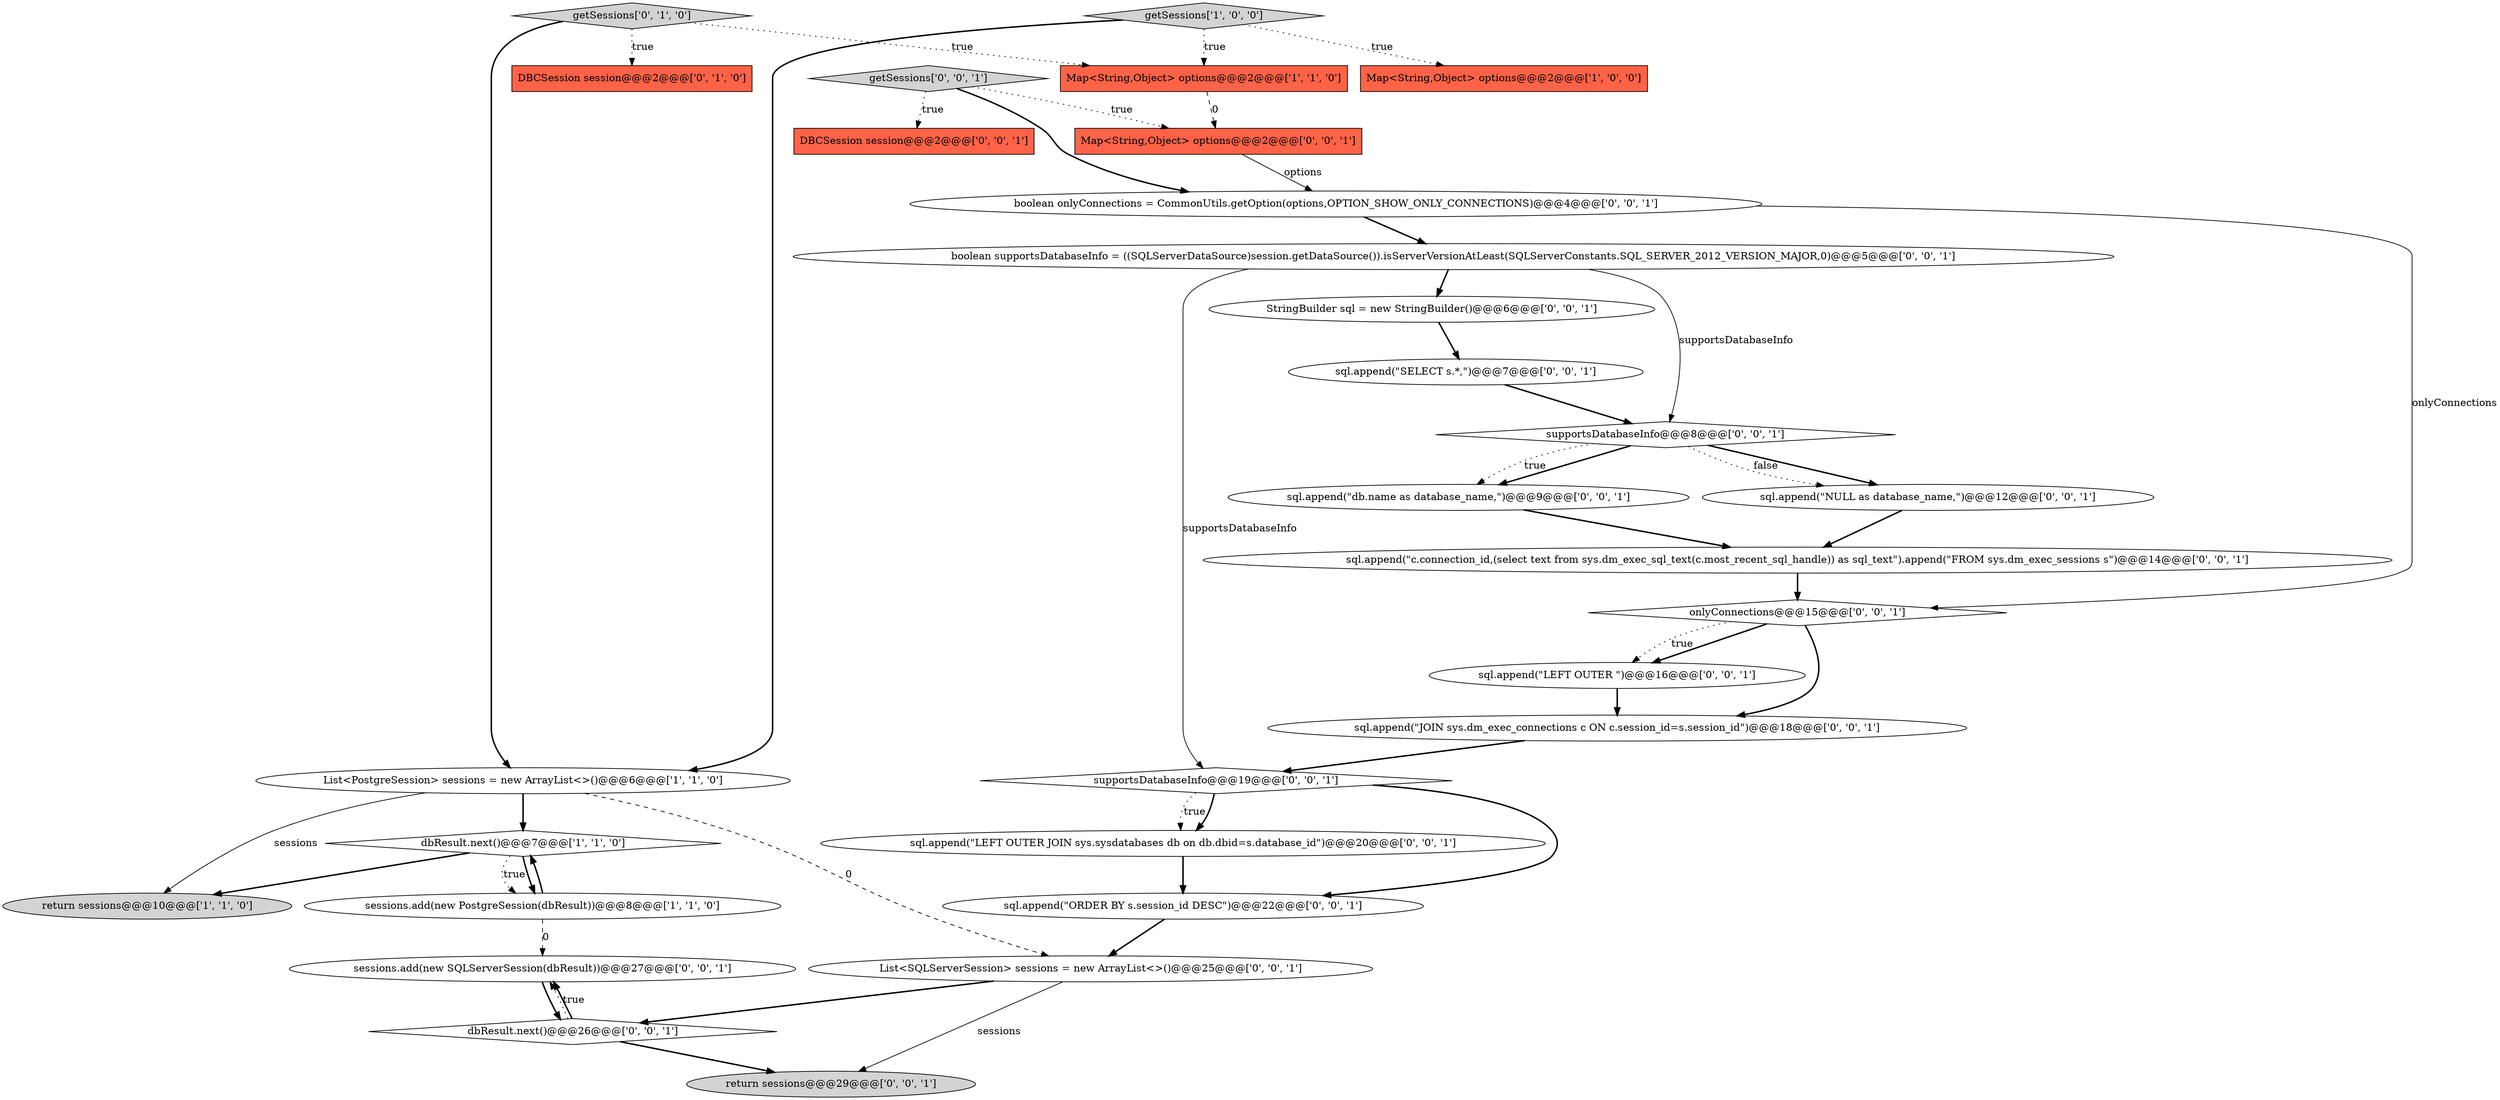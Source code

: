 digraph {
3 [style = filled, label = "List<PostgreSession> sessions = new ArrayList<>()@@@6@@@['1', '1', '0']", fillcolor = white, shape = ellipse image = "AAA0AAABBB1BBB"];
21 [style = filled, label = "DBCSession session@@@2@@@['0', '0', '1']", fillcolor = tomato, shape = box image = "AAA0AAABBB3BBB"];
6 [style = filled, label = "Map<String,Object> options@@@2@@@['1', '1', '0']", fillcolor = tomato, shape = box image = "AAA0AAABBB1BBB"];
10 [style = filled, label = "sql.append(\"LEFT OUTER JOIN sys.sysdatabases db on db.dbid=s.database_id\")@@@20@@@['0', '0', '1']", fillcolor = white, shape = ellipse image = "AAA0AAABBB3BBB"];
14 [style = filled, label = "sql.append(\"JOIN sys.dm_exec_connections c ON c.session_id=s.session_id\")@@@18@@@['0', '0', '1']", fillcolor = white, shape = ellipse image = "AAA0AAABBB3BBB"];
19 [style = filled, label = "dbResult.next()@@@26@@@['0', '0', '1']", fillcolor = white, shape = diamond image = "AAA0AAABBB3BBB"];
8 [style = filled, label = "getSessions['0', '1', '0']", fillcolor = lightgray, shape = diamond image = "AAA0AAABBB2BBB"];
4 [style = filled, label = "return sessions@@@10@@@['1', '1', '0']", fillcolor = lightgray, shape = ellipse image = "AAA0AAABBB1BBB"];
0 [style = filled, label = "dbResult.next()@@@7@@@['1', '1', '0']", fillcolor = white, shape = diamond image = "AAA0AAABBB1BBB"];
12 [style = filled, label = "supportsDatabaseInfo@@@19@@@['0', '0', '1']", fillcolor = white, shape = diamond image = "AAA0AAABBB3BBB"];
24 [style = filled, label = "sql.append(\"NULL as database_name,\")@@@12@@@['0', '0', '1']", fillcolor = white, shape = ellipse image = "AAA0AAABBB3BBB"];
20 [style = filled, label = "List<SQLServerSession> sessions = new ArrayList<>()@@@25@@@['0', '0', '1']", fillcolor = white, shape = ellipse image = "AAA0AAABBB3BBB"];
26 [style = filled, label = "sql.append(\"LEFT OUTER \")@@@16@@@['0', '0', '1']", fillcolor = white, shape = ellipse image = "AAA0AAABBB3BBB"];
7 [style = filled, label = "DBCSession session@@@2@@@['0', '1', '0']", fillcolor = tomato, shape = box image = "AAA0AAABBB2BBB"];
17 [style = filled, label = "return sessions@@@29@@@['0', '0', '1']", fillcolor = lightgray, shape = ellipse image = "AAA0AAABBB3BBB"];
27 [style = filled, label = "Map<String,Object> options@@@2@@@['0', '0', '1']", fillcolor = tomato, shape = box image = "AAA0AAABBB3BBB"];
28 [style = filled, label = "getSessions['0', '0', '1']", fillcolor = lightgray, shape = diamond image = "AAA0AAABBB3BBB"];
25 [style = filled, label = "onlyConnections@@@15@@@['0', '0', '1']", fillcolor = white, shape = diamond image = "AAA0AAABBB3BBB"];
15 [style = filled, label = "sql.append(\"c.connection_id,(select text from sys.dm_exec_sql_text(c.most_recent_sql_handle)) as sql_text\").append(\"FROM sys.dm_exec_sessions s\")@@@14@@@['0', '0', '1']", fillcolor = white, shape = ellipse image = "AAA0AAABBB3BBB"];
13 [style = filled, label = "sql.append(\"ORDER BY s.session_id DESC\")@@@22@@@['0', '0', '1']", fillcolor = white, shape = ellipse image = "AAA0AAABBB3BBB"];
23 [style = filled, label = "sql.append(\"db.name as database_name,\")@@@9@@@['0', '0', '1']", fillcolor = white, shape = ellipse image = "AAA0AAABBB3BBB"];
22 [style = filled, label = "sql.append(\"SELECT s.*,\")@@@7@@@['0', '0', '1']", fillcolor = white, shape = ellipse image = "AAA0AAABBB3BBB"];
1 [style = filled, label = "getSessions['1', '0', '0']", fillcolor = lightgray, shape = diamond image = "AAA0AAABBB1BBB"];
5 [style = filled, label = "sessions.add(new PostgreSession(dbResult))@@@8@@@['1', '1', '0']", fillcolor = white, shape = ellipse image = "AAA0AAABBB1BBB"];
2 [style = filled, label = "Map<String,Object> options@@@2@@@['1', '0', '0']", fillcolor = tomato, shape = box image = "AAA0AAABBB1BBB"];
29 [style = filled, label = "boolean onlyConnections = CommonUtils.getOption(options,OPTION_SHOW_ONLY_CONNECTIONS)@@@4@@@['0', '0', '1']", fillcolor = white, shape = ellipse image = "AAA0AAABBB3BBB"];
9 [style = filled, label = "StringBuilder sql = new StringBuilder()@@@6@@@['0', '0', '1']", fillcolor = white, shape = ellipse image = "AAA0AAABBB3BBB"];
11 [style = filled, label = "boolean supportsDatabaseInfo = ((SQLServerDataSource)session.getDataSource()).isServerVersionAtLeast(SQLServerConstants.SQL_SERVER_2012_VERSION_MAJOR,0)@@@5@@@['0', '0', '1']", fillcolor = white, shape = ellipse image = "AAA0AAABBB3BBB"];
16 [style = filled, label = "supportsDatabaseInfo@@@8@@@['0', '0', '1']", fillcolor = white, shape = diamond image = "AAA0AAABBB3BBB"];
18 [style = filled, label = "sessions.add(new SQLServerSession(dbResult))@@@27@@@['0', '0', '1']", fillcolor = white, shape = ellipse image = "AAA0AAABBB3BBB"];
12->10 [style = dotted, label="true"];
9->22 [style = bold, label=""];
11->16 [style = solid, label="supportsDatabaseInfo"];
3->4 [style = solid, label="sessions"];
11->12 [style = solid, label="supportsDatabaseInfo"];
16->24 [style = bold, label=""];
3->20 [style = dashed, label="0"];
0->4 [style = bold, label=""];
23->15 [style = bold, label=""];
25->26 [style = bold, label=""];
24->15 [style = bold, label=""];
8->6 [style = dotted, label="true"];
22->16 [style = bold, label=""];
25->14 [style = bold, label=""];
11->9 [style = bold, label=""];
14->12 [style = bold, label=""];
25->26 [style = dotted, label="true"];
28->27 [style = dotted, label="true"];
1->6 [style = dotted, label="true"];
8->7 [style = dotted, label="true"];
5->18 [style = dashed, label="0"];
26->14 [style = bold, label=""];
29->25 [style = solid, label="onlyConnections"];
8->3 [style = bold, label=""];
12->13 [style = bold, label=""];
20->19 [style = bold, label=""];
0->5 [style = dotted, label="true"];
12->10 [style = bold, label=""];
5->0 [style = bold, label=""];
1->3 [style = bold, label=""];
16->23 [style = bold, label=""];
10->13 [style = bold, label=""];
27->29 [style = solid, label="options"];
18->19 [style = bold, label=""];
3->0 [style = bold, label=""];
19->17 [style = bold, label=""];
16->23 [style = dotted, label="true"];
1->2 [style = dotted, label="true"];
16->24 [style = dotted, label="false"];
13->20 [style = bold, label=""];
0->5 [style = bold, label=""];
6->27 [style = dashed, label="0"];
15->25 [style = bold, label=""];
20->17 [style = solid, label="sessions"];
19->18 [style = bold, label=""];
28->21 [style = dotted, label="true"];
28->29 [style = bold, label=""];
29->11 [style = bold, label=""];
19->18 [style = dotted, label="true"];
}
